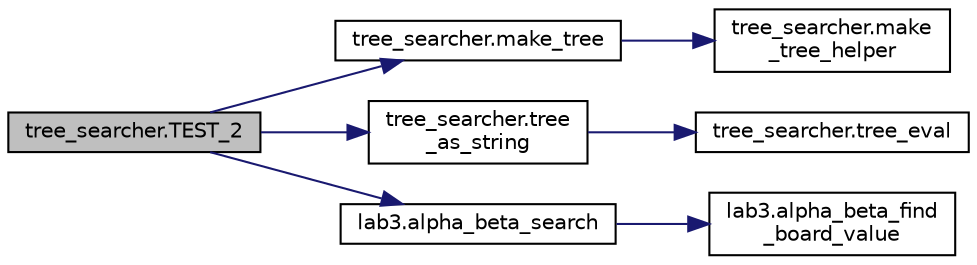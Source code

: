 digraph "tree_searcher.TEST_2"
{
  edge [fontname="Helvetica",fontsize="10",labelfontname="Helvetica",labelfontsize="10"];
  node [fontname="Helvetica",fontsize="10",shape=record];
  rankdir="LR";
  Node1 [label="tree_searcher.TEST_2",height=0.2,width=0.4,color="black", fillcolor="grey75", style="filled", fontcolor="black"];
  Node1 -> Node2 [color="midnightblue",fontsize="10",style="solid",fontname="Helvetica"];
  Node2 [label="tree_searcher.make_tree",height=0.2,width=0.4,color="black", fillcolor="white", style="filled",URL="$namespacetree__searcher.html#ad7aa3b2a8e8a2967ca966399c95c9401"];
  Node2 -> Node3 [color="midnightblue",fontsize="10",style="solid",fontname="Helvetica"];
  Node3 [label="tree_searcher.make\l_tree_helper",height=0.2,width=0.4,color="black", fillcolor="white", style="filled",URL="$namespacetree__searcher.html#add6d93a6d7b1ca1fc2ba6b8003cbbdfc"];
  Node1 -> Node4 [color="midnightblue",fontsize="10",style="solid",fontname="Helvetica"];
  Node4 [label="tree_searcher.tree\l_as_string",height=0.2,width=0.4,color="black", fillcolor="white", style="filled",URL="$namespacetree__searcher.html#a40429bd232bf64508d7559f679db0c43"];
  Node4 -> Node5 [color="midnightblue",fontsize="10",style="solid",fontname="Helvetica"];
  Node5 [label="tree_searcher.tree_eval",height=0.2,width=0.4,color="black", fillcolor="white", style="filled",URL="$namespacetree__searcher.html#a0de4d6482e8f62561944e5f9b2cf7047"];
  Node1 -> Node6 [color="midnightblue",fontsize="10",style="solid",fontname="Helvetica"];
  Node6 [label="lab3.alpha_beta_search",height=0.2,width=0.4,color="black", fillcolor="white", style="filled",URL="$namespacelab3.html#a7ead0dd82f5946316600e9a937e55037",tooltip="You can try out your new evaluation function by uncommenting this line: run_game(basic_player, quick_to_win_player) "];
  Node6 -> Node7 [color="midnightblue",fontsize="10",style="solid",fontname="Helvetica"];
  Node7 [label="lab3.alpha_beta_find\l_board_value",height=0.2,width=0.4,color="black", fillcolor="white", style="filled",URL="$namespacelab3.html#a30824a87848607d82381e77631ca275b"];
}

